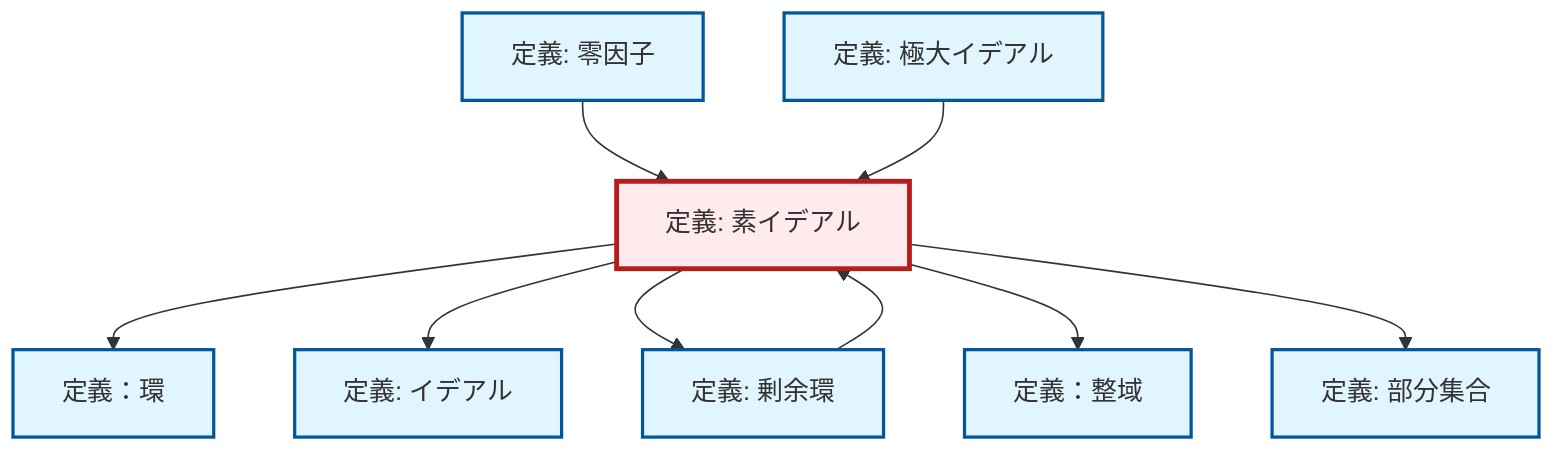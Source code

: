 graph TD
    classDef definition fill:#e1f5fe,stroke:#01579b,stroke-width:2px
    classDef theorem fill:#f3e5f5,stroke:#4a148c,stroke-width:2px
    classDef axiom fill:#fff3e0,stroke:#e65100,stroke-width:2px
    classDef example fill:#e8f5e9,stroke:#1b5e20,stroke-width:2px
    classDef current fill:#ffebee,stroke:#b71c1c,stroke-width:3px
    def-prime-ideal["定義: 素イデアル"]:::definition
    def-quotient-ring["定義: 剰余環"]:::definition
    def-subset["定義: 部分集合"]:::definition
    def-ideal["定義: イデアル"]:::definition
    def-integral-domain["定義：整域"]:::definition
    def-maximal-ideal["定義: 極大イデアル"]:::definition
    def-zero-divisor["定義: 零因子"]:::definition
    def-ring["定義：環"]:::definition
    def-prime-ideal --> def-ring
    def-prime-ideal --> def-ideal
    def-quotient-ring --> def-prime-ideal
    def-prime-ideal --> def-quotient-ring
    def-prime-ideal --> def-integral-domain
    def-prime-ideal --> def-subset
    def-zero-divisor --> def-prime-ideal
    def-maximal-ideal --> def-prime-ideal
    class def-prime-ideal current
